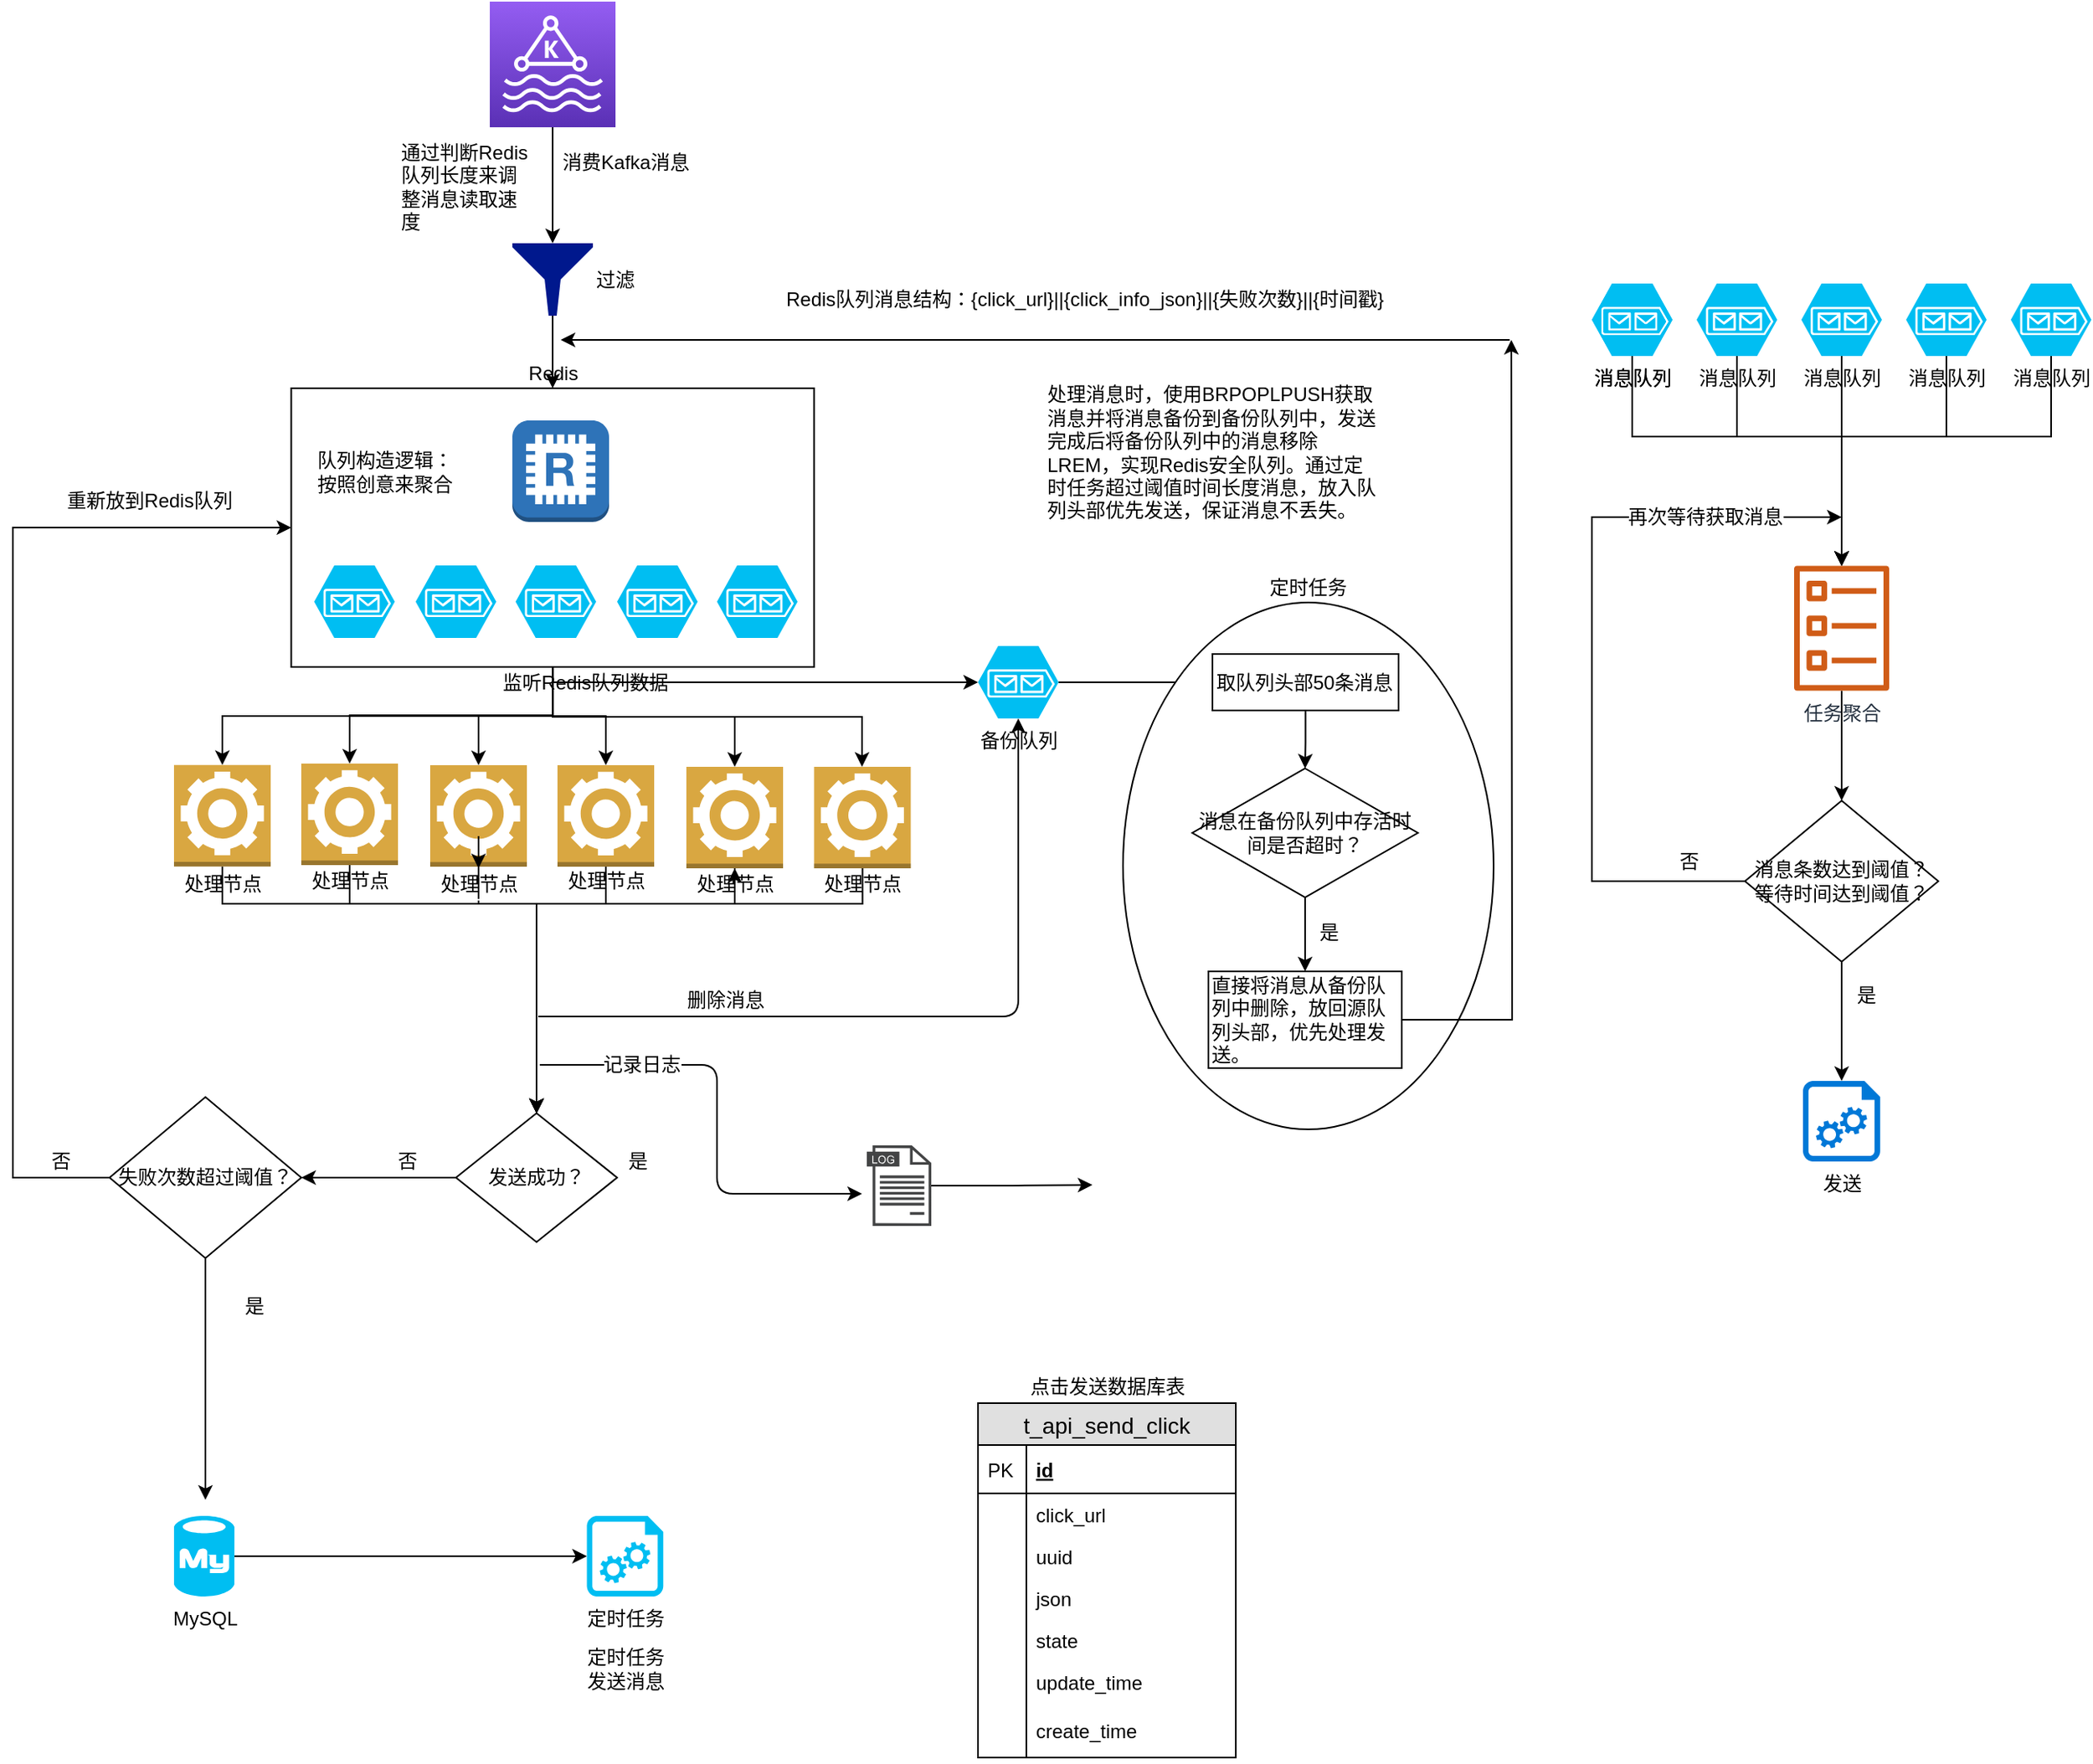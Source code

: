 <mxfile version="12.4.2" type="device" pages="1"><diagram id="newoVpAj8YB-Qwyb_KIo" name="第 1 页"><mxGraphModel dx="1422" dy="822" grid="1" gridSize="10" guides="1" tooltips="1" connect="1" arrows="1" fold="1" page="1" pageScale="1" pageWidth="827" pageHeight="1169" math="0" shadow="0"><root><mxCell id="0"/><mxCell id="1" parent="0"/><mxCell id="DkCI-_bcQP-kiy8zN6fV-1" value="" style="outlineConnect=0;dashed=0;verticalLabelPosition=bottom;verticalAlign=top;align=center;html=1;shape=mxgraph.aws3.redis;fillColor=#2E73B8;gradientColor=none;" parent="1" vertex="1"><mxGeometry x="370" y="310" width="60" height="63" as="geometry"/></mxCell><mxCell id="DkCI-_bcQP-kiy8zN6fV-21" style="edgeStyle=orthogonalEdgeStyle;rounded=0;orthogonalLoop=1;jettySize=auto;html=1;entryX=0.5;entryY=0;entryDx=0;entryDy=0;entryPerimeter=0;" parent="1" source="DkCI-_bcQP-kiy8zN6fV-2" target="DkCI-_bcQP-kiy8zN6fV-8" edge="1"><mxGeometry relative="1" as="geometry"/></mxCell><mxCell id="DkCI-_bcQP-kiy8zN6fV-2" value="" style="outlineConnect=0;fontColor=#232F3E;gradientColor=#945DF2;gradientDirection=north;fillColor=#5A30B5;strokeColor=#ffffff;dashed=0;verticalLabelPosition=bottom;verticalAlign=top;align=center;html=1;fontSize=12;fontStyle=0;aspect=fixed;shape=mxgraph.aws4.resourceIcon;resIcon=mxgraph.aws4.managed_streaming_for_kafka;" parent="1" vertex="1"><mxGeometry x="356" y="50" width="78" height="78" as="geometry"/></mxCell><mxCell id="DkCI-_bcQP-kiy8zN6fV-22" style="edgeStyle=orthogonalEdgeStyle;rounded=0;orthogonalLoop=1;jettySize=auto;html=1;entryX=0.5;entryY=0;entryDx=0;entryDy=0;" parent="1" source="DkCI-_bcQP-kiy8zN6fV-8" target="DkCI-_bcQP-kiy8zN6fV-15" edge="1"><mxGeometry relative="1" as="geometry"/></mxCell><mxCell id="DkCI-_bcQP-kiy8zN6fV-8" value="过滤" style="aspect=fixed;pointerEvents=1;shadow=0;dashed=0;html=1;strokeColor=none;labelPosition=right;verticalLabelPosition=middle;verticalAlign=middle;align=left;fillColor=#00188D;shape=mxgraph.mscae.enterprise.filter" parent="1" vertex="1"><mxGeometry x="370" y="200" width="50" height="45" as="geometry"/></mxCell><mxCell id="DkCI-_bcQP-kiy8zN6fV-46" style="edgeStyle=orthogonalEdgeStyle;rounded=0;orthogonalLoop=1;jettySize=auto;html=1;" parent="1" source="DkCI-_bcQP-kiy8zN6fV-9" target="DkCI-_bcQP-kiy8zN6fV-33" edge="1"><mxGeometry relative="1" as="geometry"><Array as="points"><mxPoint x="190" y="610"/><mxPoint x="385" y="610"/></Array></mxGeometry></mxCell><mxCell id="DkCI-_bcQP-kiy8zN6fV-9" value="" style="outlineConnect=0;dashed=0;verticalLabelPosition=bottom;verticalAlign=top;align=center;html=1;shape=mxgraph.aws3.worker;fillColor=#D9A741;gradientColor=none;" parent="1" vertex="1"><mxGeometry x="160" y="523.86" width="60" height="63" as="geometry"/></mxCell><mxCell id="DkCI-_bcQP-kiy8zN6fV-10" value="" style="verticalLabelPosition=bottom;html=1;verticalAlign=top;align=center;strokeColor=none;fillColor=#00BEF2;shape=mxgraph.azure.storage_queue;" parent="1" vertex="1"><mxGeometry x="247" y="400" width="50" height="45" as="geometry"/></mxCell><mxCell id="DkCI-_bcQP-kiy8zN6fV-11" value="" style="verticalLabelPosition=bottom;html=1;verticalAlign=top;align=center;strokeColor=none;fillColor=#00BEF2;shape=mxgraph.azure.storage_queue;" parent="1" vertex="1"><mxGeometry x="497" y="400" width="50" height="45" as="geometry"/></mxCell><mxCell id="DkCI-_bcQP-kiy8zN6fV-12" value="" style="verticalLabelPosition=bottom;html=1;verticalAlign=top;align=center;strokeColor=none;fillColor=#00BEF2;shape=mxgraph.azure.storage_queue;" parent="1" vertex="1"><mxGeometry x="310" y="400" width="50" height="45" as="geometry"/></mxCell><mxCell id="DkCI-_bcQP-kiy8zN6fV-13" value="" style="verticalLabelPosition=bottom;html=1;verticalAlign=top;align=center;strokeColor=none;fillColor=#00BEF2;shape=mxgraph.azure.storage_queue;" parent="1" vertex="1"><mxGeometry x="435" y="400" width="50" height="45" as="geometry"/></mxCell><mxCell id="DkCI-_bcQP-kiy8zN6fV-14" value="" style="verticalLabelPosition=bottom;html=1;verticalAlign=top;align=center;strokeColor=none;fillColor=#00BEF2;shape=mxgraph.azure.storage_queue;" parent="1" vertex="1"><mxGeometry x="372" y="400" width="50" height="45" as="geometry"/></mxCell><mxCell id="DkCI-_bcQP-kiy8zN6fV-25" style="edgeStyle=orthogonalEdgeStyle;rounded=0;orthogonalLoop=1;jettySize=auto;html=1;exitX=0.5;exitY=1;exitDx=0;exitDy=0;" parent="1" source="DkCI-_bcQP-kiy8zN6fV-15" target="DkCI-_bcQP-kiy8zN6fV-9" edge="1"><mxGeometry relative="1" as="geometry"/></mxCell><mxCell id="DkCI-_bcQP-kiy8zN6fV-26" style="edgeStyle=orthogonalEdgeStyle;rounded=0;orthogonalLoop=1;jettySize=auto;html=1;" parent="1" source="DkCI-_bcQP-kiy8zN6fV-15" target="DkCI-_bcQP-kiy8zN6fV-16" edge="1"><mxGeometry relative="1" as="geometry"/></mxCell><mxCell id="DkCI-_bcQP-kiy8zN6fV-27" style="edgeStyle=orthogonalEdgeStyle;rounded=0;orthogonalLoop=1;jettySize=auto;html=1;" parent="1" source="DkCI-_bcQP-kiy8zN6fV-15" target="DkCI-_bcQP-kiy8zN6fV-17" edge="1"><mxGeometry relative="1" as="geometry"/></mxCell><mxCell id="DkCI-_bcQP-kiy8zN6fV-28" style="edgeStyle=orthogonalEdgeStyle;rounded=0;orthogonalLoop=1;jettySize=auto;html=1;" parent="1" source="DkCI-_bcQP-kiy8zN6fV-15" target="DkCI-_bcQP-kiy8zN6fV-18" edge="1"><mxGeometry relative="1" as="geometry"/></mxCell><mxCell id="DkCI-_bcQP-kiy8zN6fV-30" style="edgeStyle=orthogonalEdgeStyle;rounded=0;orthogonalLoop=1;jettySize=auto;html=1;" parent="1" source="DkCI-_bcQP-kiy8zN6fV-15" target="DkCI-_bcQP-kiy8zN6fV-19" edge="1"><mxGeometry relative="1" as="geometry"/></mxCell><mxCell id="DkCI-_bcQP-kiy8zN6fV-31" style="edgeStyle=orthogonalEdgeStyle;rounded=0;orthogonalLoop=1;jettySize=auto;html=1;" parent="1" source="DkCI-_bcQP-kiy8zN6fV-15" target="DkCI-_bcQP-kiy8zN6fV-20" edge="1"><mxGeometry relative="1" as="geometry"><Array as="points"><mxPoint x="395" y="494"/><mxPoint x="587" y="494"/></Array></mxGeometry></mxCell><mxCell id="DkCI-_bcQP-kiy8zN6fV-15" value="Redis" style="rounded=0;whiteSpace=wrap;html=1;fillColor=none;labelPosition=center;verticalLabelPosition=top;align=center;verticalAlign=bottom;" parent="1" vertex="1"><mxGeometry x="232.75" y="290" width="324.5" height="173" as="geometry"/></mxCell><mxCell id="DkCI-_bcQP-kiy8zN6fV-48" style="edgeStyle=orthogonalEdgeStyle;rounded=0;orthogonalLoop=1;jettySize=auto;html=1;" parent="1" source="DkCI-_bcQP-kiy8zN6fV-16" target="DkCI-_bcQP-kiy8zN6fV-33" edge="1"><mxGeometry relative="1" as="geometry"><Array as="points"><mxPoint x="269" y="610"/><mxPoint x="385" y="610"/></Array></mxGeometry></mxCell><mxCell id="DkCI-_bcQP-kiy8zN6fV-16" value="" style="outlineConnect=0;dashed=0;verticalLabelPosition=bottom;verticalAlign=top;align=center;html=1;shape=mxgraph.aws3.worker;fillColor=#D9A741;gradientColor=none;" parent="1" vertex="1"><mxGeometry x="239" y="523" width="60" height="63" as="geometry"/></mxCell><mxCell id="DkCI-_bcQP-kiy8zN6fV-49" style="edgeStyle=orthogonalEdgeStyle;rounded=0;orthogonalLoop=1;jettySize=auto;html=1;entryX=0.5;entryY=0;entryDx=0;entryDy=0;" parent="1" source="DkCI-_bcQP-kiy8zN6fV-71" target="DkCI-_bcQP-kiy8zN6fV-33" edge="1"><mxGeometry relative="1" as="geometry"><Array as="points"><mxPoint x="349" y="610"/><mxPoint x="385" y="610"/></Array></mxGeometry></mxCell><mxCell id="DkCI-_bcQP-kiy8zN6fV-17" value="" style="outlineConnect=0;dashed=0;verticalLabelPosition=bottom;verticalAlign=top;align=center;html=1;shape=mxgraph.aws3.worker;fillColor=#D9A741;gradientColor=none;" parent="1" vertex="1"><mxGeometry x="319" y="524" width="60" height="63" as="geometry"/></mxCell><mxCell id="DkCI-_bcQP-kiy8zN6fV-50" style="edgeStyle=orthogonalEdgeStyle;rounded=0;orthogonalLoop=1;jettySize=auto;html=1;entryX=0.5;entryY=0;entryDx=0;entryDy=0;" parent="1" source="DkCI-_bcQP-kiy8zN6fV-18" target="DkCI-_bcQP-kiy8zN6fV-33" edge="1"><mxGeometry relative="1" as="geometry"><Array as="points"><mxPoint x="428" y="610"/><mxPoint x="385" y="610"/></Array></mxGeometry></mxCell><mxCell id="DkCI-_bcQP-kiy8zN6fV-18" value="" style="outlineConnect=0;dashed=0;verticalLabelPosition=bottom;verticalAlign=top;align=center;html=1;shape=mxgraph.aws3.worker;fillColor=#D9A741;gradientColor=none;" parent="1" vertex="1"><mxGeometry x="398" y="524" width="60" height="63" as="geometry"/></mxCell><mxCell id="DkCI-_bcQP-kiy8zN6fV-51" style="edgeStyle=orthogonalEdgeStyle;rounded=0;orthogonalLoop=1;jettySize=auto;html=1;entryX=0.5;entryY=0;entryDx=0;entryDy=0;" parent="1" source="DkCI-_bcQP-kiy8zN6fV-19" target="DkCI-_bcQP-kiy8zN6fV-33" edge="1"><mxGeometry relative="1" as="geometry"><Array as="points"><mxPoint x="508" y="610"/><mxPoint x="385" y="610"/></Array></mxGeometry></mxCell><mxCell id="DkCI-_bcQP-kiy8zN6fV-19" value="" style="outlineConnect=0;dashed=0;verticalLabelPosition=bottom;verticalAlign=top;align=center;html=1;shape=mxgraph.aws3.worker;fillColor=#D9A741;gradientColor=none;" parent="1" vertex="1"><mxGeometry x="478" y="525" width="60" height="63" as="geometry"/></mxCell><mxCell id="DkCI-_bcQP-kiy8zN6fV-52" style="edgeStyle=orthogonalEdgeStyle;rounded=0;orthogonalLoop=1;jettySize=auto;html=1;entryX=0.5;entryY=0;entryDx=0;entryDy=0;" parent="1" source="DkCI-_bcQP-kiy8zN6fV-73" target="DkCI-_bcQP-kiy8zN6fV-33" edge="1"><mxGeometry relative="1" as="geometry"><Array as="points"><mxPoint x="385" y="610"/></Array></mxGeometry></mxCell><mxCell id="DkCI-_bcQP-kiy8zN6fV-20" value="" style="outlineConnect=0;dashed=0;verticalLabelPosition=bottom;verticalAlign=top;align=center;html=1;shape=mxgraph.aws3.worker;fillColor=#D9A741;gradientColor=none;" parent="1" vertex="1"><mxGeometry x="557.25" y="525" width="60" height="63" as="geometry"/></mxCell><mxCell id="N3CJCpAvfExYrdrBe3-2-9" style="edgeStyle=orthogonalEdgeStyle;rounded=0;orthogonalLoop=1;jettySize=auto;html=1;entryX=1;entryY=0.5;entryDx=0;entryDy=0;" parent="1" source="DkCI-_bcQP-kiy8zN6fV-33" target="N3CJCpAvfExYrdrBe3-2-7" edge="1"><mxGeometry relative="1" as="geometry"/></mxCell><mxCell id="DkCI-_bcQP-kiy8zN6fV-33" value="发送成功？" style="rhombus;whiteSpace=wrap;html=1;glass=1;fillColor=none;" parent="1" vertex="1"><mxGeometry x="335" y="740" width="100" height="80" as="geometry"/></mxCell><mxCell id="DkCI-_bcQP-kiy8zN6fV-63" value="是" style="text;html=1;strokeColor=none;fillColor=none;align=center;verticalAlign=middle;whiteSpace=wrap;rounded=0;glass=1;" parent="1" vertex="1"><mxGeometry x="438" y="760" width="20" height="20" as="geometry"/></mxCell><mxCell id="DkCI-_bcQP-kiy8zN6fV-64" value="监听Redis队列数据" style="text;html=1;align=center;verticalAlign=middle;resizable=0;points=[];;autosize=1;" parent="1" vertex="1"><mxGeometry x="355" y="463" width="120" height="20" as="geometry"/></mxCell><mxCell id="DkCI-_bcQP-kiy8zN6fV-65" value="消费Kafka消息" style="text;html=1;align=center;verticalAlign=middle;resizable=0;points=[];;autosize=1;" parent="1" vertex="1"><mxGeometry x="395" y="140" width="90" height="20" as="geometry"/></mxCell><mxCell id="DkCI-_bcQP-kiy8zN6fV-66" value="处理节点" style="text;html=1;strokeColor=none;fillColor=none;align=center;verticalAlign=middle;whiteSpace=wrap;rounded=0;glass=1;" parent="1" vertex="1"><mxGeometry x="560.88" y="588" width="52.75" height="20" as="geometry"/></mxCell><mxCell id="DkCI-_bcQP-kiy8zN6fV-69" value="处理节点" style="text;html=1;strokeColor=none;fillColor=none;align=center;verticalAlign=middle;whiteSpace=wrap;rounded=0;glass=1;" parent="1" vertex="1"><mxGeometry x="163.63" y="588" width="52.75" height="20" as="geometry"/></mxCell><mxCell id="DkCI-_bcQP-kiy8zN6fV-70" value="处理节点" style="text;html=1;strokeColor=none;fillColor=none;align=center;verticalAlign=middle;whiteSpace=wrap;rounded=0;glass=1;" parent="1" vertex="1"><mxGeometry x="242.63" y="586" width="52.75" height="20" as="geometry"/></mxCell><mxCell id="DkCI-_bcQP-kiy8zN6fV-72" value="处理节点" style="text;html=1;strokeColor=none;fillColor=none;align=center;verticalAlign=middle;whiteSpace=wrap;rounded=0;glass=1;" parent="1" vertex="1"><mxGeometry x="401.63" y="586" width="52.75" height="20" as="geometry"/></mxCell><mxCell id="DkCI-_bcQP-kiy8zN6fV-73" value="处理节点" style="text;html=1;strokeColor=none;fillColor=none;align=center;verticalAlign=middle;whiteSpace=wrap;rounded=0;glass=1;" parent="1" vertex="1"><mxGeometry x="481.63" y="588" width="52.75" height="20" as="geometry"/></mxCell><mxCell id="DkCI-_bcQP-kiy8zN6fV-74" style="edgeStyle=orthogonalEdgeStyle;rounded=0;orthogonalLoop=1;jettySize=auto;html=1;entryX=0.5;entryY=0;entryDx=0;entryDy=0;" parent="1" source="DkCI-_bcQP-kiy8zN6fV-20" target="DkCI-_bcQP-kiy8zN6fV-73" edge="1"><mxGeometry relative="1" as="geometry"><mxPoint x="587" y="588" as="sourcePoint"/><mxPoint x="385.286" y="740.286" as="targetPoint"/><Array as="points"><mxPoint x="587" y="610"/></Array></mxGeometry></mxCell><mxCell id="DkCI-_bcQP-kiy8zN6fV-71" value="处理节点" style="text;html=1;strokeColor=none;fillColor=none;align=center;verticalAlign=middle;whiteSpace=wrap;rounded=0;glass=1;" parent="1" vertex="1"><mxGeometry x="322.63" y="588" width="52.75" height="20" as="geometry"/></mxCell><mxCell id="DkCI-_bcQP-kiy8zN6fV-76" style="edgeStyle=orthogonalEdgeStyle;rounded=0;orthogonalLoop=1;jettySize=auto;html=1;entryX=0.5;entryY=0;entryDx=0;entryDy=0;" parent="1" source="DkCI-_bcQP-kiy8zN6fV-17" target="DkCI-_bcQP-kiy8zN6fV-71" edge="1"><mxGeometry relative="1" as="geometry"><mxPoint x="349.286" y="587" as="sourcePoint"/><mxPoint x="385.286" y="740.286" as="targetPoint"/><Array as="points"/></mxGeometry></mxCell><mxCell id="ci6iI3orIqJda4u4Ghqa-31" style="edgeStyle=orthogonalEdgeStyle;rounded=0;orthogonalLoop=1;jettySize=auto;html=1;" parent="1" source="DkCI-_bcQP-kiy8zN6fV-90" target="ci6iI3orIqJda4u4Ghqa-29" edge="1"><mxGeometry relative="1" as="geometry"/></mxCell><mxCell id="DkCI-_bcQP-kiy8zN6fV-90" value="备份队列" style="verticalLabelPosition=bottom;html=1;verticalAlign=top;align=center;strokeColor=none;fillColor=#00BEF2;shape=mxgraph.azure.storage_queue;glass=1;" parent="1" vertex="1"><mxGeometry x="659" y="450" width="50" height="45" as="geometry"/></mxCell><mxCell id="DkCI-_bcQP-kiy8zN6fV-94" value="处理消息时，使用BRPOPLPUSH获取消息并将消息备份到备份队列中，发送完成后将备份队列中的消息移除 LREM，实现Redis安全队列。通过定时任务超过阈值时间长度消息，放入队列头部优先发送，保证消息不丢失。" style="text;html=1;strokeColor=none;fillColor=none;align=left;verticalAlign=middle;whiteSpace=wrap;rounded=0;glass=1;" parent="1" vertex="1"><mxGeometry x="700" y="275" width="210" height="110" as="geometry"/></mxCell><mxCell id="9tASJTsbzRGqhvzyExdv-1" value="队列构造逻辑：按照创意来聚合" style="text;html=1;strokeColor=none;fillColor=none;align=left;verticalAlign=middle;whiteSpace=wrap;rounded=0;" parent="1" vertex="1"><mxGeometry x="247" y="321.5" width="93" height="40" as="geometry"/></mxCell><mxCell id="N3CJCpAvfExYrdrBe3-2-2" value="" style="endArrow=classic;html=1;entryX=0;entryY=0.5;entryDx=0;entryDy=0;entryPerimeter=0;" parent="1" target="DkCI-_bcQP-kiy8zN6fV-90" edge="1"><mxGeometry width="50" height="50" relative="1" as="geometry"><mxPoint x="395" y="472.5" as="sourcePoint"/><mxPoint x="525" y="472.5" as="targetPoint"/></mxGeometry></mxCell><mxCell id="N3CJCpAvfExYrdrBe3-2-24" style="edgeStyle=orthogonalEdgeStyle;rounded=0;orthogonalLoop=1;jettySize=auto;html=1;entryX=0;entryY=0.5;entryDx=0;entryDy=0;entryPerimeter=0;" parent="1" source="N3CJCpAvfExYrdrBe3-2-5" target="N3CJCpAvfExYrdrBe3-2-23" edge="1"><mxGeometry relative="1" as="geometry"/></mxCell><mxCell id="N3CJCpAvfExYrdrBe3-2-5" value="MySQL" style="verticalLabelPosition=bottom;html=1;verticalAlign=top;align=center;strokeColor=none;fillColor=#00BEF2;shape=mxgraph.azure.mysql_database;" parent="1" vertex="1"><mxGeometry x="160" y="990" width="37.5" height="50" as="geometry"/></mxCell><mxCell id="N3CJCpAvfExYrdrBe3-2-11" style="edgeStyle=orthogonalEdgeStyle;rounded=0;orthogonalLoop=1;jettySize=auto;html=1;" parent="1" source="N3CJCpAvfExYrdrBe3-2-7" edge="1"><mxGeometry relative="1" as="geometry"><mxPoint x="179.5" y="980" as="targetPoint"/></mxGeometry></mxCell><mxCell id="N3CJCpAvfExYrdrBe3-2-13" style="edgeStyle=orthogonalEdgeStyle;rounded=0;orthogonalLoop=1;jettySize=auto;html=1;entryX=0;entryY=0.5;entryDx=0;entryDy=0;" parent="1" source="N3CJCpAvfExYrdrBe3-2-7" target="DkCI-_bcQP-kiy8zN6fV-15" edge="1"><mxGeometry relative="1" as="geometry"><Array as="points"><mxPoint x="60" y="780"/><mxPoint x="60" y="377"/></Array></mxGeometry></mxCell><mxCell id="N3CJCpAvfExYrdrBe3-2-7" value="失败次数超过阈值？" style="rhombus;whiteSpace=wrap;html=1;" parent="1" vertex="1"><mxGeometry x="120" y="730" width="119" height="100" as="geometry"/></mxCell><mxCell id="N3CJCpAvfExYrdrBe3-2-10" value="否" style="text;html=1;strokeColor=none;fillColor=none;align=center;verticalAlign=middle;whiteSpace=wrap;rounded=0;" parent="1" vertex="1"><mxGeometry x="285" y="760" width="40" height="20" as="geometry"/></mxCell><mxCell id="N3CJCpAvfExYrdrBe3-2-12" value="是" style="text;html=1;strokeColor=none;fillColor=none;align=center;verticalAlign=middle;whiteSpace=wrap;rounded=0;" parent="1" vertex="1"><mxGeometry x="190" y="850" width="40" height="20" as="geometry"/></mxCell><mxCell id="N3CJCpAvfExYrdrBe3-2-14" value="否" style="text;html=1;strokeColor=none;fillColor=none;align=center;verticalAlign=middle;whiteSpace=wrap;rounded=0;" parent="1" vertex="1"><mxGeometry x="70" y="760" width="40" height="20" as="geometry"/></mxCell><mxCell id="N3CJCpAvfExYrdrBe3-2-15" value="" style="endArrow=classic;html=1;entryX=0.5;entryY=1;entryDx=0;entryDy=0;entryPerimeter=0;" parent="1" target="DkCI-_bcQP-kiy8zN6fV-90" edge="1"><mxGeometry width="50" height="50" relative="1" as="geometry"><mxPoint x="386" y="680" as="sourcePoint"/><mxPoint x="680" y="495" as="targetPoint"/><Array as="points"><mxPoint x="684" y="680"/></Array></mxGeometry></mxCell><mxCell id="N3CJCpAvfExYrdrBe3-2-18" value="删除消息" style="text;html=1;strokeColor=none;fillColor=none;align=center;verticalAlign=middle;whiteSpace=wrap;rounded=0;" parent="1" vertex="1"><mxGeometry x="475" y="660" width="55" height="20" as="geometry"/></mxCell><mxCell id="N3CJCpAvfExYrdrBe3-2-19" value="重新放到Redis队列" style="text;html=1;strokeColor=none;fillColor=none;align=center;verticalAlign=middle;whiteSpace=wrap;rounded=0;" parent="1" vertex="1"><mxGeometry x="90" y="350" width="110" height="20" as="geometry"/></mxCell><mxCell id="N3CJCpAvfExYrdrBe3-2-23" value="定时任务" style="verticalLabelPosition=bottom;html=1;verticalAlign=top;align=center;strokeColor=none;fillColor=#00BEF2;shape=mxgraph.azure.startup_task;pointerEvents=1;" parent="1" vertex="1"><mxGeometry x="416.25" y="990" width="47.5" height="50" as="geometry"/></mxCell><mxCell id="N3CJCpAvfExYrdrBe3-2-26" value="定时任务发送消息" style="text;html=1;strokeColor=none;fillColor=none;align=center;verticalAlign=middle;whiteSpace=wrap;rounded=0;" parent="1" vertex="1"><mxGeometry x="412.69" y="1070" width="54.62" height="30" as="geometry"/></mxCell><mxCell id="N3CJCpAvfExYrdrBe3-2-27" value="通过判断Redis队列长度来调整消息读取速度" style="text;html=1;strokeColor=none;fillColor=none;align=left;verticalAlign=middle;whiteSpace=wrap;rounded=0;" parent="1" vertex="1"><mxGeometry x="299" y="130" width="83.63" height="70" as="geometry"/></mxCell><mxCell id="N3CJCpAvfExYrdrBe3-2-28" value="Redis队列消息结构：{click_url}||{click_info_json}||{失败次数}||{时间戳}" style="text;html=1;strokeColor=none;fillColor=none;align=left;verticalAlign=middle;whiteSpace=wrap;rounded=0;" parent="1" vertex="1"><mxGeometry x="538" y="225" width="422" height="20" as="geometry"/></mxCell><mxCell id="N3CJCpAvfExYrdrBe3-2-30" value="" style="shape=image;verticalLabelPosition=bottom;verticalAlign=top;imageAspect=0;image=https://hive.apache.org/images/hive_logo_medium.jpg;align=left;" parent="1" vertex="1"><mxGeometry x="730" y="752" width="70" height="65" as="geometry"/></mxCell><mxCell id="55qZPav1wd_V6H3n7Ihl-3" style="edgeStyle=orthogonalEdgeStyle;rounded=0;orthogonalLoop=1;jettySize=auto;html=1;" parent="1" source="55qZPav1wd_V6H3n7Ihl-1" target="N3CJCpAvfExYrdrBe3-2-30" edge="1"><mxGeometry relative="1" as="geometry"/></mxCell><mxCell id="55qZPav1wd_V6H3n7Ihl-1" value="" style="pointerEvents=1;shadow=0;dashed=0;html=1;strokeColor=none;fillColor=#434445;aspect=fixed;labelPosition=center;verticalLabelPosition=bottom;verticalAlign=top;align=center;outlineConnect=0;shape=mxgraph.vvd.log_files;" parent="1" vertex="1"><mxGeometry x="590" y="760" width="40" height="50" as="geometry"/></mxCell><mxCell id="55qZPav1wd_V6H3n7Ihl-2" value="" style="endArrow=classic;html=1;" parent="1" edge="1"><mxGeometry width="50" height="50" relative="1" as="geometry"><mxPoint x="387" y="710" as="sourcePoint"/><mxPoint x="587" y="790" as="targetPoint"/><Array as="points"><mxPoint x="497" y="710"/><mxPoint x="497" y="790"/></Array></mxGeometry></mxCell><mxCell id="55qZPav1wd_V6H3n7Ihl-4" value="记录日志" style="text;html=1;align=center;verticalAlign=middle;resizable=0;points=[];;labelBackgroundColor=#ffffff;" parent="55qZPav1wd_V6H3n7Ihl-2" vertex="1" connectable="0"><mxGeometry x="-0.55" relative="1" as="geometry"><mxPoint as="offset"/></mxGeometry></mxCell><mxCell id="I0BlbXo3pzyi7ehMpnX--9" style="edgeStyle=orthogonalEdgeStyle;rounded=0;orthogonalLoop=1;jettySize=auto;html=1;" parent="1" source="I0BlbXo3pzyi7ehMpnX--1" target="I0BlbXo3pzyi7ehMpnX--7" edge="1"><mxGeometry relative="1" as="geometry"><Array as="points"><mxPoint x="1065" y="320"/><mxPoint x="1195" y="320"/></Array></mxGeometry></mxCell><mxCell id="I0BlbXo3pzyi7ehMpnX--1" value="消息队列" style="verticalLabelPosition=bottom;html=1;verticalAlign=top;align=center;strokeColor=none;fillColor=#00BEF2;shape=mxgraph.azure.storage_queue;" parent="1" vertex="1"><mxGeometry x="1040" y="225" width="50" height="45" as="geometry"/></mxCell><mxCell id="I0BlbXo3pzyi7ehMpnX--13" style="edgeStyle=orthogonalEdgeStyle;rounded=0;orthogonalLoop=1;jettySize=auto;html=1;" parent="1" source="I0BlbXo3pzyi7ehMpnX--3" target="I0BlbXo3pzyi7ehMpnX--7" edge="1"><mxGeometry relative="1" as="geometry"><Array as="points"><mxPoint x="1130" y="320"/><mxPoint x="1195" y="320"/></Array></mxGeometry></mxCell><mxCell id="I0BlbXo3pzyi7ehMpnX--3" value="消息队列" style="verticalLabelPosition=bottom;html=1;verticalAlign=top;align=center;strokeColor=none;fillColor=#00BEF2;shape=mxgraph.azure.storage_queue;" parent="1" vertex="1"><mxGeometry x="1105" y="225" width="50" height="45" as="geometry"/></mxCell><mxCell id="I0BlbXo3pzyi7ehMpnX--8" style="edgeStyle=orthogonalEdgeStyle;rounded=0;orthogonalLoop=1;jettySize=auto;html=1;" parent="1" source="I0BlbXo3pzyi7ehMpnX--4" target="I0BlbXo3pzyi7ehMpnX--7" edge="1"><mxGeometry relative="1" as="geometry"/></mxCell><mxCell id="I0BlbXo3pzyi7ehMpnX--4" value="消息队列" style="verticalLabelPosition=bottom;html=1;verticalAlign=top;align=center;strokeColor=none;fillColor=#00BEF2;shape=mxgraph.azure.storage_queue;" parent="1" vertex="1"><mxGeometry x="1170" y="225" width="50" height="45" as="geometry"/></mxCell><mxCell id="I0BlbXo3pzyi7ehMpnX--11" style="edgeStyle=orthogonalEdgeStyle;rounded=0;orthogonalLoop=1;jettySize=auto;html=1;" parent="1" source="I0BlbXo3pzyi7ehMpnX--5" target="I0BlbXo3pzyi7ehMpnX--7" edge="1"><mxGeometry relative="1" as="geometry"><Array as="points"><mxPoint x="1260" y="320"/><mxPoint x="1195" y="320"/></Array></mxGeometry></mxCell><mxCell id="I0BlbXo3pzyi7ehMpnX--5" value="消息队列" style="verticalLabelPosition=bottom;html=1;verticalAlign=top;align=center;strokeColor=none;fillColor=#00BEF2;shape=mxgraph.azure.storage_queue;" parent="1" vertex="1"><mxGeometry x="1235" y="225" width="50" height="45" as="geometry"/></mxCell><mxCell id="I0BlbXo3pzyi7ehMpnX--12" style="edgeStyle=orthogonalEdgeStyle;rounded=0;orthogonalLoop=1;jettySize=auto;html=1;" parent="1" source="I0BlbXo3pzyi7ehMpnX--6" target="I0BlbXo3pzyi7ehMpnX--7" edge="1"><mxGeometry relative="1" as="geometry"><Array as="points"><mxPoint x="1325" y="320"/><mxPoint x="1195" y="320"/></Array></mxGeometry></mxCell><mxCell id="I0BlbXo3pzyi7ehMpnX--6" value="消息队列" style="verticalLabelPosition=bottom;html=1;verticalAlign=top;align=center;strokeColor=none;fillColor=#00BEF2;shape=mxgraph.azure.storage_queue;" parent="1" vertex="1"><mxGeometry x="1300" y="225" width="50" height="45" as="geometry"/></mxCell><mxCell id="I0BlbXo3pzyi7ehMpnX--17" style="edgeStyle=orthogonalEdgeStyle;rounded=0;orthogonalLoop=1;jettySize=auto;html=1;" parent="1" source="I0BlbXo3pzyi7ehMpnX--7" target="I0BlbXo3pzyi7ehMpnX--16" edge="1"><mxGeometry relative="1" as="geometry"/></mxCell><mxCell id="I0BlbXo3pzyi7ehMpnX--7" value="任务聚合" style="outlineConnect=0;fontColor=#232F3E;gradientColor=none;fillColor=#D05C17;strokeColor=none;dashed=0;verticalLabelPosition=bottom;verticalAlign=top;align=center;html=1;fontSize=12;fontStyle=0;aspect=fixed;pointerEvents=1;shape=mxgraph.aws4.ecs_task;" parent="1" vertex="1"><mxGeometry x="1165.5" y="400" width="59" height="78" as="geometry"/></mxCell><mxCell id="I0BlbXo3pzyi7ehMpnX--18" style="edgeStyle=orthogonalEdgeStyle;rounded=0;orthogonalLoop=1;jettySize=auto;html=1;" parent="1" source="I0BlbXo3pzyi7ehMpnX--16" edge="1"><mxGeometry relative="1" as="geometry"><mxPoint x="1195" y="370" as="targetPoint"/><Array as="points"><mxPoint x="1040" y="596"/></Array></mxGeometry></mxCell><mxCell id="I0BlbXo3pzyi7ehMpnX--21" value="再次等待获取消息" style="text;html=1;align=center;verticalAlign=middle;resizable=0;points=[];;labelBackgroundColor=#ffffff;" parent="I0BlbXo3pzyi7ehMpnX--18" vertex="1" connectable="0"><mxGeometry x="0.548" relative="1" as="geometry"><mxPoint x="22" as="offset"/></mxGeometry></mxCell><mxCell id="I0BlbXo3pzyi7ehMpnX--28" style="edgeStyle=orthogonalEdgeStyle;rounded=0;orthogonalLoop=1;jettySize=auto;html=1;entryX=0.5;entryY=0;entryDx=0;entryDy=0;entryPerimeter=0;" parent="1" source="I0BlbXo3pzyi7ehMpnX--16" target="I0BlbXo3pzyi7ehMpnX--23" edge="1"><mxGeometry relative="1" as="geometry"/></mxCell><mxCell id="I0BlbXo3pzyi7ehMpnX--16" value="消息条数达到阈值？等待时间达到阈值？" style="rhombus;whiteSpace=wrap;html=1;" parent="1" vertex="1"><mxGeometry x="1135" y="546" width="120" height="100" as="geometry"/></mxCell><mxCell id="I0BlbXo3pzyi7ehMpnX--20" value="否" style="text;html=1;align=center;verticalAlign=middle;resizable=0;points=[];;autosize=1;" parent="1" vertex="1"><mxGeometry x="1085" y="574.17" width="30" height="20" as="geometry"/></mxCell><mxCell id="I0BlbXo3pzyi7ehMpnX--23" value="发送" style="aspect=fixed;pointerEvents=1;shadow=0;dashed=0;html=1;strokeColor=none;labelPosition=center;verticalLabelPosition=bottom;verticalAlign=top;align=center;shape=mxgraph.azure.startup_task;fillColor=#0078D7;" parent="1" vertex="1"><mxGeometry x="1171" y="720" width="48" height="50" as="geometry"/></mxCell><mxCell id="I0BlbXo3pzyi7ehMpnX--29" value="是" style="text;html=1;align=center;verticalAlign=middle;resizable=0;points=[];;autosize=1;" parent="1" vertex="1"><mxGeometry x="1195" y="657" width="30" height="20" as="geometry"/></mxCell><mxCell id="RkaPvqLjCPhB1ErukuqF-2" value="t_api_send_click" style="swimlane;fontStyle=0;childLayout=stackLayout;horizontal=1;startSize=26;fillColor=#e0e0e0;horizontalStack=0;resizeParent=1;resizeParentMax=0;resizeLast=0;collapsible=1;marginBottom=0;swimlaneFillColor=#ffffff;align=center;fontSize=14;" parent="1" vertex="1"><mxGeometry x="659" y="920" width="160" height="220" as="geometry"/></mxCell><mxCell id="RkaPvqLjCPhB1ErukuqF-3" value="id" style="shape=partialRectangle;top=0;left=0;right=0;bottom=1;align=left;verticalAlign=middle;fillColor=none;spacingLeft=34;spacingRight=4;overflow=hidden;rotatable=0;points=[[0,0.5],[1,0.5]];portConstraint=eastwest;dropTarget=0;fontStyle=5;fontSize=12;" parent="RkaPvqLjCPhB1ErukuqF-2" vertex="1"><mxGeometry y="26" width="160" height="30" as="geometry"/></mxCell><mxCell id="RkaPvqLjCPhB1ErukuqF-4" value="PK" style="shape=partialRectangle;top=0;left=0;bottom=0;fillColor=none;align=left;verticalAlign=middle;spacingLeft=4;spacingRight=4;overflow=hidden;rotatable=0;points=[];portConstraint=eastwest;part=1;fontSize=12;" parent="RkaPvqLjCPhB1ErukuqF-3" vertex="1" connectable="0"><mxGeometry width="30" height="30" as="geometry"/></mxCell><mxCell id="RkaPvqLjCPhB1ErukuqF-5" value="click_url" style="shape=partialRectangle;top=0;left=0;right=0;bottom=0;align=left;verticalAlign=top;fillColor=none;spacingLeft=34;spacingRight=4;overflow=hidden;rotatable=0;points=[[0,0.5],[1,0.5]];portConstraint=eastwest;dropTarget=0;fontSize=12;" parent="RkaPvqLjCPhB1ErukuqF-2" vertex="1"><mxGeometry y="56" width="160" height="26" as="geometry"/></mxCell><mxCell id="RkaPvqLjCPhB1ErukuqF-6" value="" style="shape=partialRectangle;top=0;left=0;bottom=0;fillColor=none;align=left;verticalAlign=top;spacingLeft=4;spacingRight=4;overflow=hidden;rotatable=0;points=[];portConstraint=eastwest;part=1;fontSize=12;" parent="RkaPvqLjCPhB1ErukuqF-5" vertex="1" connectable="0"><mxGeometry width="30" height="26" as="geometry"/></mxCell><mxCell id="RkaPvqLjCPhB1ErukuqF-7" value="uuid" style="shape=partialRectangle;top=0;left=0;right=0;bottom=0;align=left;verticalAlign=top;fillColor=none;spacingLeft=34;spacingRight=4;overflow=hidden;rotatable=0;points=[[0,0.5],[1,0.5]];portConstraint=eastwest;dropTarget=0;fontSize=12;" parent="RkaPvqLjCPhB1ErukuqF-2" vertex="1"><mxGeometry y="82" width="160" height="26" as="geometry"/></mxCell><mxCell id="RkaPvqLjCPhB1ErukuqF-8" value="" style="shape=partialRectangle;top=0;left=0;bottom=0;fillColor=none;align=left;verticalAlign=top;spacingLeft=4;spacingRight=4;overflow=hidden;rotatable=0;points=[];portConstraint=eastwest;part=1;fontSize=12;" parent="RkaPvqLjCPhB1ErukuqF-7" vertex="1" connectable="0"><mxGeometry width="30" height="26" as="geometry"/></mxCell><mxCell id="RkaPvqLjCPhB1ErukuqF-9" value="json" style="shape=partialRectangle;top=0;left=0;right=0;bottom=0;align=left;verticalAlign=top;fillColor=none;spacingLeft=34;spacingRight=4;overflow=hidden;rotatable=0;points=[[0,0.5],[1,0.5]];portConstraint=eastwest;dropTarget=0;fontSize=12;" parent="RkaPvqLjCPhB1ErukuqF-2" vertex="1"><mxGeometry y="108" width="160" height="26" as="geometry"/></mxCell><mxCell id="RkaPvqLjCPhB1ErukuqF-10" value="" style="shape=partialRectangle;top=0;left=0;bottom=0;fillColor=none;align=left;verticalAlign=top;spacingLeft=4;spacingRight=4;overflow=hidden;rotatable=0;points=[];portConstraint=eastwest;part=1;fontSize=12;" parent="RkaPvqLjCPhB1ErukuqF-9" vertex="1" connectable="0"><mxGeometry width="30" height="26" as="geometry"/></mxCell><mxCell id="RkaPvqLjCPhB1ErukuqF-19" value="state" style="shape=partialRectangle;top=0;left=0;right=0;bottom=0;align=left;verticalAlign=top;fillColor=none;spacingLeft=34;spacingRight=4;overflow=hidden;rotatable=0;points=[[0,0.5],[1,0.5]];portConstraint=eastwest;dropTarget=0;fontSize=12;" parent="RkaPvqLjCPhB1ErukuqF-2" vertex="1"><mxGeometry y="134" width="160" height="26" as="geometry"/></mxCell><mxCell id="RkaPvqLjCPhB1ErukuqF-20" value="" style="shape=partialRectangle;top=0;left=0;bottom=0;fillColor=none;align=left;verticalAlign=top;spacingLeft=4;spacingRight=4;overflow=hidden;rotatable=0;points=[];portConstraint=eastwest;part=1;fontSize=12;" parent="RkaPvqLjCPhB1ErukuqF-19" vertex="1" connectable="0"><mxGeometry width="30" height="26" as="geometry"/></mxCell><mxCell id="RkaPvqLjCPhB1ErukuqF-21" value="update_time" style="shape=partialRectangle;top=0;left=0;right=0;bottom=0;align=left;verticalAlign=top;fillColor=none;spacingLeft=34;spacingRight=4;overflow=hidden;rotatable=0;points=[[0,0.5],[1,0.5]];portConstraint=eastwest;dropTarget=0;fontSize=12;" parent="RkaPvqLjCPhB1ErukuqF-2" vertex="1"><mxGeometry y="160" width="160" height="30" as="geometry"/></mxCell><mxCell id="RkaPvqLjCPhB1ErukuqF-22" value="" style="shape=partialRectangle;top=0;left=0;bottom=0;fillColor=none;align=left;verticalAlign=top;spacingLeft=4;spacingRight=4;overflow=hidden;rotatable=0;points=[];portConstraint=eastwest;part=1;fontSize=12;" parent="RkaPvqLjCPhB1ErukuqF-21" vertex="1" connectable="0"><mxGeometry width="30" height="30" as="geometry"/></mxCell><mxCell id="RkaPvqLjCPhB1ErukuqF-11" value="create_time" style="shape=partialRectangle;top=0;left=0;right=0;bottom=0;align=left;verticalAlign=top;fillColor=none;spacingLeft=34;spacingRight=4;overflow=hidden;rotatable=0;points=[[0,0.5],[1,0.5]];portConstraint=eastwest;dropTarget=0;fontSize=12;" parent="RkaPvqLjCPhB1ErukuqF-2" vertex="1"><mxGeometry y="190" width="160" height="30" as="geometry"/></mxCell><mxCell id="RkaPvqLjCPhB1ErukuqF-12" value="" style="shape=partialRectangle;top=0;left=0;bottom=0;fillColor=none;align=left;verticalAlign=top;spacingLeft=4;spacingRight=4;overflow=hidden;rotatable=0;points=[];portConstraint=eastwest;part=1;fontSize=12;" parent="RkaPvqLjCPhB1ErukuqF-11" vertex="1" connectable="0"><mxGeometry width="30" height="30" as="geometry"/></mxCell><mxCell id="RkaPvqLjCPhB1ErukuqF-13" value="点击发送数据库表" style="text;html=1;align=center;verticalAlign=middle;resizable=0;points=[];;autosize=1;" parent="1" vertex="1"><mxGeometry x="684" y="900" width="110" height="20" as="geometry"/></mxCell><mxCell id="RkaPvqLjCPhB1ErukuqF-14" value="消息队列" style="verticalLabelPosition=bottom;html=1;verticalAlign=top;align=center;strokeColor=none;fillColor=#00BEF2;shape=mxgraph.azure.storage_queue;" parent="1" vertex="1"><mxGeometry x="1040" y="225" width="50" height="45" as="geometry"/></mxCell><mxCell id="ci6iI3orIqJda4u4Ghqa-27" value="定时任务" style="ellipse;whiteSpace=wrap;html=1;align=center;labelPosition=center;verticalLabelPosition=top;verticalAlign=bottom;" parent="1" vertex="1"><mxGeometry x="749" y="423" width="230" height="327" as="geometry"/></mxCell><mxCell id="ci6iI3orIqJda4u4Ghqa-33" style="edgeStyle=orthogonalEdgeStyle;rounded=0;orthogonalLoop=1;jettySize=auto;html=1;entryX=0.5;entryY=0;entryDx=0;entryDy=0;" parent="1" source="ci6iI3orIqJda4u4Ghqa-29" target="ci6iI3orIqJda4u4Ghqa-32" edge="1"><mxGeometry relative="1" as="geometry"/></mxCell><mxCell id="ci6iI3orIqJda4u4Ghqa-29" value="&lt;span style=&quot;text-align: center ; white-space: normal&quot;&gt;取队列头部50条消息&lt;/span&gt;" style="rounded=0;whiteSpace=wrap;html=1;gradientColor=#ffffff;align=left;" parent="1" vertex="1"><mxGeometry x="804.5" y="455" width="115.5" height="35" as="geometry"/></mxCell><mxCell id="ci6iI3orIqJda4u4Ghqa-35" style="edgeStyle=orthogonalEdgeStyle;rounded=0;orthogonalLoop=1;jettySize=auto;html=1;entryX=0.5;entryY=0;entryDx=0;entryDy=0;" parent="1" source="ci6iI3orIqJda4u4Ghqa-32" target="ci6iI3orIqJda4u4Ghqa-34" edge="1"><mxGeometry relative="1" as="geometry"/></mxCell><mxCell id="ci6iI3orIqJda4u4Ghqa-32" value="&lt;span style=&quot;white-space: normal&quot;&gt;消息在备份队列中存活时间是否超时？&lt;/span&gt;" style="rhombus;whiteSpace=wrap;html=1;gradientColor=#ffffff;align=center;" parent="1" vertex="1"><mxGeometry x="792" y="526" width="140" height="80" as="geometry"/></mxCell><mxCell id="ci6iI3orIqJda4u4Ghqa-37" style="edgeStyle=orthogonalEdgeStyle;rounded=0;orthogonalLoop=1;jettySize=auto;html=1;" parent="1" source="ci6iI3orIqJda4u4Ghqa-34" edge="1"><mxGeometry relative="1" as="geometry"><mxPoint x="990" y="260" as="targetPoint"/></mxGeometry></mxCell><mxCell id="ci6iI3orIqJda4u4Ghqa-34" value="&lt;span style=&quot;white-space: normal&quot;&gt;直接将消息从备份队列中删除，放回源队列头部，优先处理发送。&lt;/span&gt;" style="rounded=0;whiteSpace=wrap;html=1;gradientColor=#ffffff;align=left;" parent="1" vertex="1"><mxGeometry x="802" y="652" width="120" height="60" as="geometry"/></mxCell><mxCell id="ci6iI3orIqJda4u4Ghqa-36" value="是" style="text;html=1;strokeColor=none;fillColor=none;align=center;verticalAlign=middle;whiteSpace=wrap;rounded=0;" parent="1" vertex="1"><mxGeometry x="867" y="618" width="20" height="20" as="geometry"/></mxCell><mxCell id="ci6iI3orIqJda4u4Ghqa-39" value="" style="endArrow=classic;html=1;" parent="1" edge="1"><mxGeometry width="50" height="50" relative="1" as="geometry"><mxPoint x="989" y="260" as="sourcePoint"/><mxPoint x="400" y="260" as="targetPoint"/></mxGeometry></mxCell></root></mxGraphModel></diagram></mxfile>